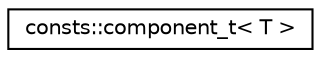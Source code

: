 digraph "Graphical Class Hierarchy"
{
  edge [fontname="Helvetica",fontsize="10",labelfontname="Helvetica",labelfontsize="10"];
  node [fontname="Helvetica",fontsize="10",shape=record];
  rankdir="LR";
  Node1 [label="consts::component_t\< T \>",height=0.2,width=0.4,color="black", fillcolor="white", style="filled",URL="$structconsts_1_1component__t.html"];
}
